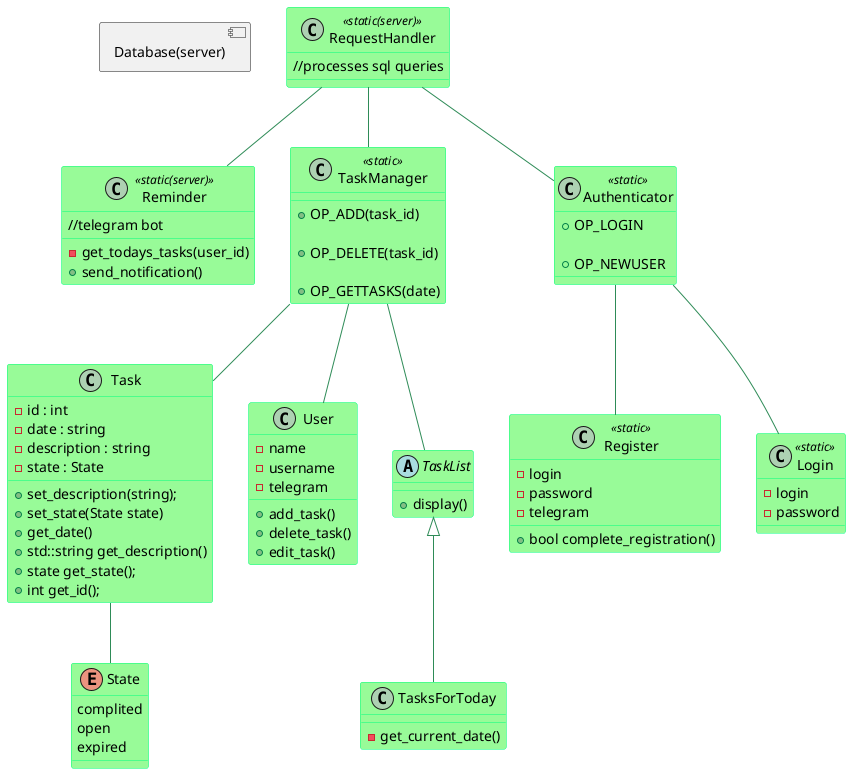 @startuml
skinparam class {
BackgroundColor PaleGreen
ArrowColor SeaGreen
BorderColor SpringGreen
}
skinparam stereotypeCBackgroundColor YellowGreen

component Database(server){
}

class RequestHandler <<static(server)>> {
    //processes sql queries
}

class Reminder <<static(server)>> {
    //telegram bot
    - get_todays_tasks(user_id)
    + send_notification()
}

class TaskManager <<static>> {
    + OP_ADD(task_id)

    + OP_DELETE(task_id)

    + OP_GETTASKS(date)
}

class Authenticator <<static>> {
    + OP_LOGIN

    + OP_NEWUSER
}

class Register <<static>> {
    - login
    - password
    - telegram

    + bool complete_registration()
}

class Login <<static>> {
    - login
    - password
}

class Task {
    - id : int
    - date : string
    - description : string
    - state : State
    + set_description(string);
    + set_state(State state)
    + get_date()
    + std::string get_description()
    + state get_state();
    + int get_id();
}
enum State {
    complited
    open
    expired
}

class User {
    - name
    - username
    - telegram
    + add_task()
    + delete_task()
    + edit_task()
}

abstract class TaskList {
    + display()
}

class TasksForToday {
    - get_current_date()
}
RequestHandler -- Reminder

RequestHandler -- Authenticator
Authenticator -- Register
Authenticator -- Login

RequestHandler -- TaskManager
TaskManager -- TaskList
TaskList <|-- TasksForToday
TaskManager -- Task
Task -- State
TaskManager -- User
@enduml
